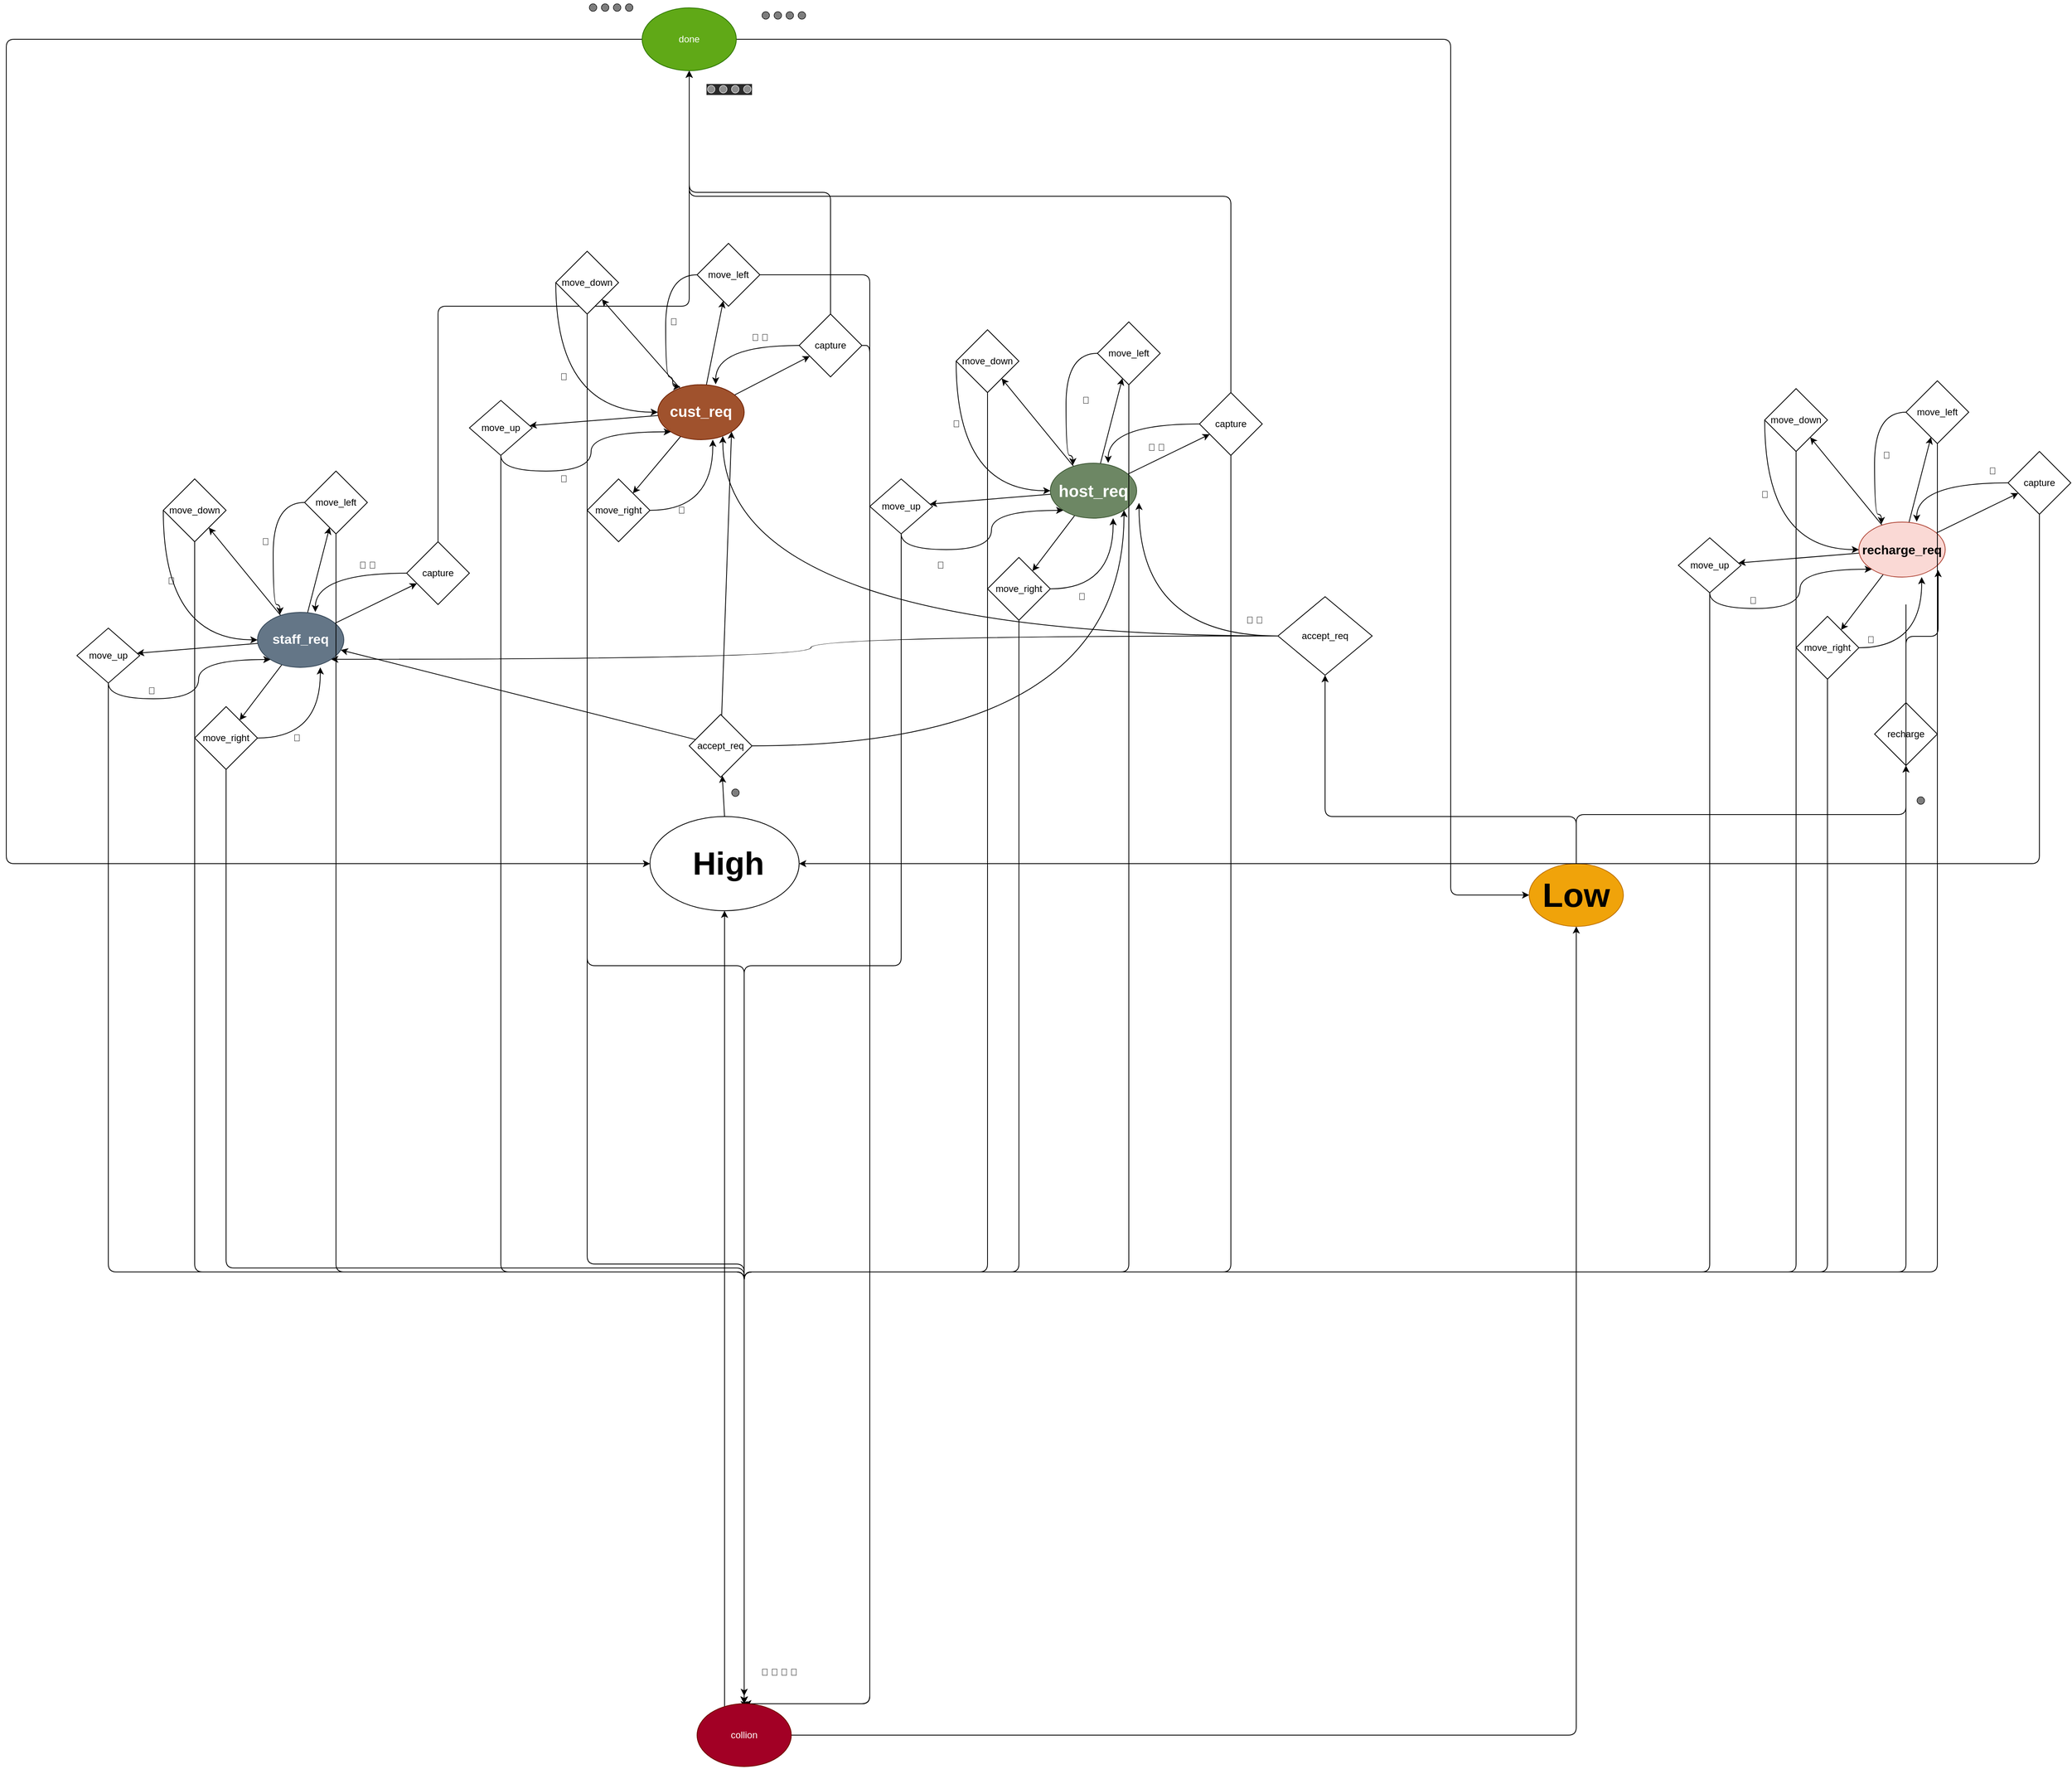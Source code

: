 <mxfile>
    <diagram id="jGs4HV_QDcYjjHI7DaTh" name="Page-1">
        <mxGraphModel dx="1096" dy="1352" grid="1" gridSize="10" guides="1" tooltips="1" connect="1" arrows="1" fold="1" page="1" pageScale="1" pageWidth="850" pageHeight="1100" math="0" shadow="0">
            <root>
                <mxCell id="0"/>
                <mxCell id="1" parent="0"/>
                <mxCell id="4" style="edgeStyle=none;html=1;exitX=0.5;exitY=0;exitDx=0;exitDy=0;" edge="1" parent="1" source="2" target="5">
                    <mxGeometry relative="1" as="geometry">
                        <mxPoint x="170" y="100.0" as="targetPoint"/>
                    </mxGeometry>
                </mxCell>
                <mxCell id="2" value="" style="ellipse;whiteSpace=wrap;html=1;" vertex="1" parent="1">
                    <mxGeometry x="70" y="140" width="190" height="120" as="geometry"/>
                </mxCell>
                <mxCell id="3" value="&lt;b&gt;&lt;font style=&quot;font-size: 41px&quot;&gt;High&lt;/font&gt;&lt;/b&gt;" style="text;html=1;strokeColor=none;fillColor=none;align=center;verticalAlign=middle;whiteSpace=wrap;rounded=0;" vertex="1" parent="1">
                    <mxGeometry x="150" y="190" width="40" height="20" as="geometry"/>
                </mxCell>
                <mxCell id="6" style="edgeStyle=none;html=1;" edge="1" parent="1" source="5" target="7">
                    <mxGeometry relative="1" as="geometry">
                        <mxPoint x="80" y="-10.0" as="targetPoint"/>
                    </mxGeometry>
                </mxCell>
                <mxCell id="8" style="edgeStyle=orthogonalEdgeStyle;html=1;curved=1;entryX=1;entryY=1;entryDx=0;entryDy=0;" edge="1" parent="1" source="5" target="53">
                    <mxGeometry relative="1" as="geometry">
                        <mxPoint x="700" y="-110" as="targetPoint"/>
                    </mxGeometry>
                </mxCell>
                <mxCell id="10" style="edgeStyle=none;html=1;entryX=1;entryY=1;entryDx=0;entryDy=0;" edge="1" parent="1" source="5" target="37">
                    <mxGeometry relative="1" as="geometry">
                        <mxPoint x="170" y="10" as="targetPoint"/>
                    </mxGeometry>
                </mxCell>
                <mxCell id="5" value="accept_req" style="rhombus;whiteSpace=wrap;html=1;" vertex="1" parent="1">
                    <mxGeometry x="120" y="10" width="80" height="80" as="geometry"/>
                </mxCell>
                <mxCell id="12" style="edgeStyle=none;html=1;" edge="1" parent="1" source="7" target="13">
                    <mxGeometry relative="1" as="geometry">
                        <mxPoint x="-530" y="-90.0" as="targetPoint"/>
                    </mxGeometry>
                </mxCell>
                <mxCell id="14" style="edgeStyle=none;html=1;" edge="1" parent="1" source="7" target="15">
                    <mxGeometry relative="1" as="geometry">
                        <mxPoint x="-500" y="-200.0" as="targetPoint"/>
                    </mxGeometry>
                </mxCell>
                <mxCell id="16" style="edgeStyle=none;html=1;" edge="1" parent="1" source="7" target="17">
                    <mxGeometry relative="1" as="geometry">
                        <mxPoint x="-375" y="-200.0" as="targetPoint"/>
                    </mxGeometry>
                </mxCell>
                <mxCell id="19" style="edgeStyle=none;html=1;" edge="1" parent="1" source="7" target="20">
                    <mxGeometry relative="1" as="geometry">
                        <mxPoint x="-400" y="2.274e-13" as="targetPoint"/>
                    </mxGeometry>
                </mxCell>
                <mxCell id="21" style="edgeStyle=none;html=1;" edge="1" parent="1" source="7" target="22">
                    <mxGeometry relative="1" as="geometry">
                        <mxPoint x="-350" y="-220.0" as="targetPoint"/>
                    </mxGeometry>
                </mxCell>
                <mxCell id="7" value="&lt;b&gt;&lt;font style=&quot;font-size: 17px&quot;&gt;staff_req&lt;/font&gt;&lt;/b&gt;" style="ellipse;whiteSpace=wrap;html=1;fillColor=#647687;strokeColor=#314354;fontColor=#ffffff;" vertex="1" parent="1">
                    <mxGeometry x="-430" y="-120" width="110" height="70" as="geometry"/>
                </mxCell>
                <mxCell id="31" style="edgeStyle=orthogonalEdgeStyle;curved=1;html=1;" edge="1" parent="1" source="13" target="7">
                    <mxGeometry relative="1" as="geometry">
                        <Array as="points">
                            <mxPoint x="-620" y="-10"/>
                            <mxPoint x="-505" y="-10"/>
                            <mxPoint x="-505" y="-60"/>
                        </Array>
                    </mxGeometry>
                </mxCell>
                <mxCell id="67" style="edgeStyle=elbowEdgeStyle;html=1;entryX=0.5;entryY=1;entryDx=0;entryDy=0;elbow=vertical;" edge="1" parent="1" source="13" target="65">
                    <mxGeometry relative="1" as="geometry">
                        <Array as="points">
                            <mxPoint x="-550" y="720"/>
                        </Array>
                    </mxGeometry>
                </mxCell>
                <mxCell id="13" value="move_up" style="rhombus;whiteSpace=wrap;html=1;" vertex="1" parent="1">
                    <mxGeometry x="-660" y="-100" width="80" height="70" as="geometry"/>
                </mxCell>
                <mxCell id="30" style="edgeStyle=orthogonalEdgeStyle;curved=1;html=1;entryX=0;entryY=0.5;entryDx=0;entryDy=0;" edge="1" parent="1" source="15" target="7">
                    <mxGeometry relative="1" as="geometry">
                        <Array as="points">
                            <mxPoint x="-550" y="-85"/>
                        </Array>
                    </mxGeometry>
                </mxCell>
                <mxCell id="68" style="edgeStyle=elbowEdgeStyle;elbow=vertical;html=1;entryX=0.5;entryY=1;entryDx=0;entryDy=0;" edge="1" parent="1" source="15" target="65">
                    <mxGeometry relative="1" as="geometry">
                        <mxPoint x="-520" y="-620" as="targetPoint"/>
                        <Array as="points">
                            <mxPoint x="-390" y="720"/>
                        </Array>
                    </mxGeometry>
                </mxCell>
                <mxCell id="15" value="move_down" style="rhombus;whiteSpace=wrap;html=1;" vertex="1" parent="1">
                    <mxGeometry x="-550" y="-290.0" width="80" height="80" as="geometry"/>
                </mxCell>
                <mxCell id="28" style="edgeStyle=orthogonalEdgeStyle;curved=1;html=1;entryX=0.261;entryY=0.036;entryDx=0;entryDy=0;entryPerimeter=0;" edge="1" parent="1" source="17" target="7">
                    <mxGeometry relative="1" as="geometry">
                        <mxPoint x="-430" y="-130" as="targetPoint"/>
                        <Array as="points">
                            <mxPoint x="-410" y="-260"/>
                            <mxPoint x="-410" y="-130"/>
                            <mxPoint x="-401" y="-130"/>
                        </Array>
                    </mxGeometry>
                </mxCell>
                <mxCell id="69" style="edgeStyle=elbowEdgeStyle;elbow=vertical;html=1;entryX=0.5;entryY=1;entryDx=0;entryDy=0;" edge="1" parent="1" source="17" target="65">
                    <mxGeometry relative="1" as="geometry">
                        <mxPoint x="-520" y="-800" as="targetPoint"/>
                        <Array as="points">
                            <mxPoint x="-170" y="720"/>
                        </Array>
                    </mxGeometry>
                </mxCell>
                <mxCell id="17" value="move_left" style="rhombus;whiteSpace=wrap;html=1;" vertex="1" parent="1">
                    <mxGeometry x="-370" y="-300.0" width="80" height="80" as="geometry"/>
                </mxCell>
                <mxCell id="25" style="edgeStyle=orthogonalEdgeStyle;curved=1;html=1;" edge="1" parent="1" source="20">
                    <mxGeometry relative="1" as="geometry">
                        <mxPoint x="-350" y="-50" as="targetPoint"/>
                    </mxGeometry>
                </mxCell>
                <mxCell id="71" style="edgeStyle=elbowEdgeStyle;elbow=vertical;html=1;entryX=0.5;entryY=1;entryDx=0;entryDy=0;" edge="1" parent="1" source="20" target="65">
                    <mxGeometry relative="1" as="geometry"/>
                </mxCell>
                <mxCell id="20" value="move_right" style="rhombus;whiteSpace=wrap;html=1;" vertex="1" parent="1">
                    <mxGeometry x="-510" y="2.274e-13" width="80" height="80" as="geometry"/>
                </mxCell>
                <mxCell id="26" style="edgeStyle=orthogonalEdgeStyle;curved=1;html=1;entryX=0.67;entryY=-0.007;entryDx=0;entryDy=0;entryPerimeter=0;" edge="1" parent="1" source="22" target="7">
                    <mxGeometry relative="1" as="geometry">
                        <mxPoint x="-380" y="-130" as="targetPoint"/>
                    </mxGeometry>
                </mxCell>
                <mxCell id="72" style="edgeStyle=elbowEdgeStyle;elbow=vertical;html=1;entryX=0.5;entryY=1;entryDx=0;entryDy=0;" edge="1" parent="1" source="22" target="64">
                    <mxGeometry relative="1" as="geometry"/>
                </mxCell>
                <mxCell id="22" value="capture" style="rhombus;whiteSpace=wrap;html=1;" vertex="1" parent="1">
                    <mxGeometry x="-240" y="-210.0" width="80" height="80" as="geometry"/>
                </mxCell>
                <mxCell id="32" style="edgeStyle=none;html=1;" edge="1" parent="1" source="37" target="39">
                    <mxGeometry relative="1" as="geometry">
                        <mxPoint x="-30" y="-380.0" as="targetPoint"/>
                    </mxGeometry>
                </mxCell>
                <mxCell id="33" style="edgeStyle=none;html=1;" edge="1" parent="1" source="37" target="41">
                    <mxGeometry relative="1" as="geometry">
                        <mxPoint y="-490.0" as="targetPoint"/>
                    </mxGeometry>
                </mxCell>
                <mxCell id="34" style="edgeStyle=none;html=1;" edge="1" parent="1" source="37" target="43">
                    <mxGeometry relative="1" as="geometry">
                        <mxPoint x="125" y="-490.0" as="targetPoint"/>
                    </mxGeometry>
                </mxCell>
                <mxCell id="35" style="edgeStyle=none;html=1;" edge="1" parent="1" source="37" target="45">
                    <mxGeometry relative="1" as="geometry">
                        <mxPoint x="100" y="-290.0" as="targetPoint"/>
                    </mxGeometry>
                </mxCell>
                <mxCell id="36" style="edgeStyle=none;html=1;" edge="1" parent="1" source="37" target="47">
                    <mxGeometry relative="1" as="geometry">
                        <mxPoint x="150" y="-510.0" as="targetPoint"/>
                    </mxGeometry>
                </mxCell>
                <mxCell id="37" value="&lt;font style=&quot;font-size: 19px&quot;&gt;&lt;b&gt;cust_req&lt;/b&gt;&lt;/font&gt;" style="ellipse;whiteSpace=wrap;html=1;fillColor=#a0522d;strokeColor=#6D1F00;fontColor=#ffffff;" vertex="1" parent="1">
                    <mxGeometry x="80" y="-410" width="110" height="70" as="geometry"/>
                </mxCell>
                <mxCell id="38" style="edgeStyle=orthogonalEdgeStyle;curved=1;html=1;" edge="1" parent="1" source="39" target="37">
                    <mxGeometry relative="1" as="geometry">
                        <Array as="points">
                            <mxPoint x="-120" y="-300"/>
                            <mxPoint x="-5" y="-300"/>
                            <mxPoint x="-5" y="-350"/>
                        </Array>
                    </mxGeometry>
                </mxCell>
                <mxCell id="76" style="edgeStyle=elbowEdgeStyle;elbow=vertical;html=1;entryX=0.5;entryY=0;entryDx=0;entryDy=0;" edge="1" parent="1" source="39" target="65">
                    <mxGeometry relative="1" as="geometry">
                        <Array as="points">
                            <mxPoint x="-50" y="720"/>
                        </Array>
                    </mxGeometry>
                </mxCell>
                <mxCell id="39" value="move_up" style="rhombus;whiteSpace=wrap;html=1;" vertex="1" parent="1">
                    <mxGeometry x="-160" y="-390" width="80" height="70" as="geometry"/>
                </mxCell>
                <mxCell id="40" style="edgeStyle=orthogonalEdgeStyle;curved=1;html=1;entryX=0;entryY=0.5;entryDx=0;entryDy=0;" edge="1" parent="1" source="41" target="37">
                    <mxGeometry relative="1" as="geometry">
                        <Array as="points">
                            <mxPoint x="-50" y="-375"/>
                        </Array>
                    </mxGeometry>
                </mxCell>
                <mxCell id="77" style="edgeStyle=elbowEdgeStyle;elbow=vertical;html=1;entryX=0.5;entryY=0;entryDx=0;entryDy=0;" edge="1" parent="1" source="41" target="65">
                    <mxGeometry relative="1" as="geometry">
                        <Array as="points">
                            <mxPoint x="100" y="710"/>
                        </Array>
                    </mxGeometry>
                </mxCell>
                <mxCell id="41" value="move_down" style="rhombus;whiteSpace=wrap;html=1;" vertex="1" parent="1">
                    <mxGeometry x="-50" y="-580.0" width="80" height="80" as="geometry"/>
                </mxCell>
                <mxCell id="42" style="edgeStyle=orthogonalEdgeStyle;curved=1;html=1;entryX=0.261;entryY=0.036;entryDx=0;entryDy=0;entryPerimeter=0;" edge="1" parent="1" source="43" target="37">
                    <mxGeometry relative="1" as="geometry">
                        <mxPoint x="70" y="-420" as="targetPoint"/>
                        <Array as="points">
                            <mxPoint x="90" y="-550"/>
                            <mxPoint x="90" y="-420"/>
                            <mxPoint x="99" y="-420"/>
                        </Array>
                    </mxGeometry>
                </mxCell>
                <mxCell id="79" style="edgeStyle=elbowEdgeStyle;elbow=vertical;html=1;entryX=0.5;entryY=0;entryDx=0;entryDy=0;" edge="1" parent="1" source="43" target="65">
                    <mxGeometry relative="1" as="geometry">
                        <Array as="points">
                            <mxPoint x="350" y="430"/>
                            <mxPoint x="270" y="300"/>
                            <mxPoint x="250" y="470"/>
                            <mxPoint x="190" y="280"/>
                        </Array>
                    </mxGeometry>
                </mxCell>
                <mxCell id="43" value="move_left" style="rhombus;whiteSpace=wrap;html=1;" vertex="1" parent="1">
                    <mxGeometry x="130" y="-590.0" width="80" height="80" as="geometry"/>
                </mxCell>
                <mxCell id="44" style="edgeStyle=orthogonalEdgeStyle;curved=1;html=1;" edge="1" parent="1" source="45">
                    <mxGeometry relative="1" as="geometry">
                        <mxPoint x="150" y="-340.0" as="targetPoint"/>
                    </mxGeometry>
                </mxCell>
                <mxCell id="75" style="edgeStyle=elbowEdgeStyle;elbow=vertical;html=1;entryX=0.5;entryY=0;entryDx=0;entryDy=0;" edge="1" parent="1" source="45" target="65">
                    <mxGeometry relative="1" as="geometry">
                        <Array as="points">
                            <mxPoint x="-10" y="330"/>
                            <mxPoint x="110" y="720"/>
                        </Array>
                    </mxGeometry>
                </mxCell>
                <mxCell id="45" value="move_right" style="rhombus;whiteSpace=wrap;html=1;" vertex="1" parent="1">
                    <mxGeometry x="-10" y="-290.0" width="80" height="80" as="geometry"/>
                </mxCell>
                <mxCell id="46" style="edgeStyle=orthogonalEdgeStyle;curved=1;html=1;entryX=0.67;entryY=-0.007;entryDx=0;entryDy=0;entryPerimeter=0;" edge="1" parent="1" source="47" target="37">
                    <mxGeometry relative="1" as="geometry">
                        <mxPoint x="120" y="-420" as="targetPoint"/>
                    </mxGeometry>
                </mxCell>
                <mxCell id="73" style="edgeStyle=elbowEdgeStyle;elbow=vertical;html=1;entryX=0.5;entryY=1;entryDx=0;entryDy=0;" edge="1" parent="1" source="47" target="64">
                    <mxGeometry relative="1" as="geometry"/>
                </mxCell>
                <mxCell id="80" style="edgeStyle=elbowEdgeStyle;elbow=vertical;html=1;entryX=0.5;entryY=0;entryDx=0;entryDy=0;" edge="1" parent="1" source="47" target="65">
                    <mxGeometry relative="1" as="geometry">
                        <Array as="points">
                            <mxPoint x="350" y="410"/>
                            <mxPoint x="290" y="720"/>
                        </Array>
                    </mxGeometry>
                </mxCell>
                <mxCell id="47" value="capture" style="rhombus;whiteSpace=wrap;html=1;" vertex="1" parent="1">
                    <mxGeometry x="260" y="-500.0" width="80" height="80" as="geometry"/>
                </mxCell>
                <mxCell id="48" style="edgeStyle=none;html=1;" edge="1" parent="1" source="53" target="55">
                    <mxGeometry relative="1" as="geometry">
                        <mxPoint x="480" y="-280.0" as="targetPoint"/>
                    </mxGeometry>
                </mxCell>
                <mxCell id="49" style="edgeStyle=none;html=1;" edge="1" parent="1" source="53" target="57">
                    <mxGeometry relative="1" as="geometry">
                        <mxPoint x="510" y="-390.0" as="targetPoint"/>
                    </mxGeometry>
                </mxCell>
                <mxCell id="50" style="edgeStyle=none;html=1;" edge="1" parent="1" source="53" target="59">
                    <mxGeometry relative="1" as="geometry">
                        <mxPoint x="635" y="-390.0" as="targetPoint"/>
                    </mxGeometry>
                </mxCell>
                <mxCell id="51" style="edgeStyle=none;html=1;" edge="1" parent="1" source="53" target="61">
                    <mxGeometry relative="1" as="geometry">
                        <mxPoint x="610" y="-190.0" as="targetPoint"/>
                    </mxGeometry>
                </mxCell>
                <mxCell id="52" style="edgeStyle=none;html=1;" edge="1" parent="1" source="53" target="63">
                    <mxGeometry relative="1" as="geometry">
                        <mxPoint x="660" y="-410.0" as="targetPoint"/>
                    </mxGeometry>
                </mxCell>
                <mxCell id="53" value="&lt;font size=&quot;1&quot;&gt;&lt;b style=&quot;font-size: 21px&quot;&gt;host_req&lt;/b&gt;&lt;/font&gt;" style="ellipse;whiteSpace=wrap;html=1;fillColor=#6d8764;strokeColor=#3A5431;fontColor=#ffffff;" vertex="1" parent="1">
                    <mxGeometry x="580" y="-310" width="110" height="70" as="geometry"/>
                </mxCell>
                <mxCell id="54" style="edgeStyle=orthogonalEdgeStyle;curved=1;html=1;" edge="1" parent="1" source="55" target="53">
                    <mxGeometry relative="1" as="geometry">
                        <Array as="points">
                            <mxPoint x="390" y="-200"/>
                            <mxPoint x="505" y="-200"/>
                            <mxPoint x="505" y="-250"/>
                        </Array>
                    </mxGeometry>
                </mxCell>
                <mxCell id="81" style="edgeStyle=elbowEdgeStyle;elbow=vertical;html=1;" edge="1" parent="1" source="55">
                    <mxGeometry relative="1" as="geometry">
                        <mxPoint x="190" y="1275.555" as="targetPoint"/>
                        <Array as="points">
                            <mxPoint x="230" y="330"/>
                            <mxPoint x="350" y="290"/>
                            <mxPoint x="250" y="510"/>
                            <mxPoint x="290" y="720"/>
                        </Array>
                    </mxGeometry>
                </mxCell>
                <mxCell id="55" value="move_up" style="rhombus;whiteSpace=wrap;html=1;" vertex="1" parent="1">
                    <mxGeometry x="350" y="-290" width="80" height="70" as="geometry"/>
                </mxCell>
                <mxCell id="56" style="edgeStyle=orthogonalEdgeStyle;curved=1;html=1;entryX=0;entryY=0.5;entryDx=0;entryDy=0;" edge="1" parent="1" source="57" target="53">
                    <mxGeometry relative="1" as="geometry">
                        <Array as="points">
                            <mxPoint x="460" y="-275"/>
                        </Array>
                    </mxGeometry>
                </mxCell>
                <mxCell id="83" style="edgeStyle=elbowEdgeStyle;elbow=vertical;html=1;entryX=0.5;entryY=0;entryDx=0;entryDy=0;" edge="1" parent="1" source="57" target="65">
                    <mxGeometry relative="1" as="geometry">
                        <Array as="points">
                            <mxPoint x="330" y="720"/>
                        </Array>
                    </mxGeometry>
                </mxCell>
                <mxCell id="57" value="move_down" style="rhombus;whiteSpace=wrap;html=1;" vertex="1" parent="1">
                    <mxGeometry x="460" y="-480.0" width="80" height="80" as="geometry"/>
                </mxCell>
                <mxCell id="58" style="edgeStyle=orthogonalEdgeStyle;curved=1;html=1;entryX=0.261;entryY=0.036;entryDx=0;entryDy=0;entryPerimeter=0;" edge="1" parent="1" source="59" target="53">
                    <mxGeometry relative="1" as="geometry">
                        <mxPoint x="580" y="-320" as="targetPoint"/>
                        <Array as="points">
                            <mxPoint x="600" y="-450"/>
                            <mxPoint x="600" y="-320"/>
                            <mxPoint x="609" y="-320"/>
                        </Array>
                    </mxGeometry>
                </mxCell>
                <mxCell id="84" style="edgeStyle=elbowEdgeStyle;elbow=vertical;html=1;" edge="1" parent="1" source="59" target="65">
                    <mxGeometry relative="1" as="geometry">
                        <Array as="points">
                            <mxPoint x="330" y="720"/>
                        </Array>
                    </mxGeometry>
                </mxCell>
                <mxCell id="59" value="move_left" style="rhombus;whiteSpace=wrap;html=1;" vertex="1" parent="1">
                    <mxGeometry x="640" y="-490.0" width="80" height="80" as="geometry"/>
                </mxCell>
                <mxCell id="60" style="edgeStyle=orthogonalEdgeStyle;curved=1;html=1;" edge="1" parent="1" source="61">
                    <mxGeometry relative="1" as="geometry">
                        <mxPoint x="660" y="-240.0" as="targetPoint"/>
                    </mxGeometry>
                </mxCell>
                <mxCell id="82" style="edgeStyle=elbowEdgeStyle;elbow=vertical;html=1;entryX=0.5;entryY=0;entryDx=0;entryDy=0;" edge="1" parent="1" source="61" target="65">
                    <mxGeometry relative="1" as="geometry">
                        <Array as="points">
                            <mxPoint x="350" y="720"/>
                        </Array>
                    </mxGeometry>
                </mxCell>
                <mxCell id="61" value="move_right" style="rhombus;whiteSpace=wrap;html=1;" vertex="1" parent="1">
                    <mxGeometry x="500" y="-190.0" width="80" height="80" as="geometry"/>
                </mxCell>
                <mxCell id="62" style="edgeStyle=orthogonalEdgeStyle;curved=1;html=1;entryX=0.67;entryY=-0.007;entryDx=0;entryDy=0;entryPerimeter=0;" edge="1" parent="1" source="63" target="53">
                    <mxGeometry relative="1" as="geometry">
                        <mxPoint x="630" y="-320" as="targetPoint"/>
                    </mxGeometry>
                </mxCell>
                <mxCell id="74" style="edgeStyle=elbowEdgeStyle;elbow=vertical;html=1;entryX=0.5;entryY=1;entryDx=0;entryDy=0;" edge="1" parent="1" source="63" target="64">
                    <mxGeometry relative="1" as="geometry">
                        <Array as="points">
                            <mxPoint x="580" y="-650"/>
                        </Array>
                    </mxGeometry>
                </mxCell>
                <mxCell id="85" style="edgeStyle=elbowEdgeStyle;elbow=vertical;html=1;entryX=0.5;entryY=0;entryDx=0;entryDy=0;" edge="1" parent="1" source="63" target="65">
                    <mxGeometry relative="1" as="geometry">
                        <Array as="points">
                            <mxPoint x="310" y="720"/>
                        </Array>
                    </mxGeometry>
                </mxCell>
                <mxCell id="63" value="capture" style="rhombus;whiteSpace=wrap;html=1;" vertex="1" parent="1">
                    <mxGeometry x="770" y="-400.0" width="80" height="80" as="geometry"/>
                </mxCell>
                <mxCell id="172" style="edgeStyle=elbowEdgeStyle;html=1;entryX=0;entryY=0.5;entryDx=0;entryDy=0;rounded=1;" edge="1" parent="1" source="64" target="2">
                    <mxGeometry relative="1" as="geometry">
                        <Array as="points">
                            <mxPoint x="-750" y="-390"/>
                        </Array>
                    </mxGeometry>
                </mxCell>
                <mxCell id="173" style="edgeStyle=elbowEdgeStyle;rounded=1;html=1;entryX=0;entryY=0.5;entryDx=0;entryDy=0;" edge="1" parent="1" source="64" target="87">
                    <mxGeometry relative="1" as="geometry">
                        <Array as="points">
                            <mxPoint x="1090" y="-280"/>
                        </Array>
                    </mxGeometry>
                </mxCell>
                <mxCell id="64" value="done" style="ellipse;whiteSpace=wrap;html=1;fillColor=#60a917;strokeColor=#2D7600;fontColor=#ffffff;" vertex="1" parent="1">
                    <mxGeometry x="60" y="-890" width="120" height="80" as="geometry"/>
                </mxCell>
                <mxCell id="174" style="edgeStyle=elbowEdgeStyle;rounded=1;html=1;entryX=0.5;entryY=1;entryDx=0;entryDy=0;" edge="1" parent="1" source="65" target="87">
                    <mxGeometry relative="1" as="geometry">
                        <Array as="points">
                            <mxPoint x="1250" y="830"/>
                        </Array>
                    </mxGeometry>
                </mxCell>
                <mxCell id="175" style="edgeStyle=elbowEdgeStyle;rounded=1;html=1;entryX=0.5;entryY=1;entryDx=0;entryDy=0;" edge="1" parent="1" source="65" target="2">
                    <mxGeometry relative="1" as="geometry"/>
                </mxCell>
                <mxCell id="65" value="collion" style="ellipse;whiteSpace=wrap;html=1;fillColor=#a20025;strokeColor=#6F0000;fontColor=#ffffff;" vertex="1" parent="1">
                    <mxGeometry x="130" y="1270" width="120" height="80" as="geometry"/>
                </mxCell>
                <mxCell id="88" style="edgeStyle=elbowEdgeStyle;elbow=vertical;html=1;" edge="1" parent="1" source="87" target="89">
                    <mxGeometry relative="1" as="geometry">
                        <mxPoint x="1300" y="40" as="targetPoint"/>
                    </mxGeometry>
                </mxCell>
                <mxCell id="161" style="edgeStyle=elbowEdgeStyle;elbow=vertical;html=1;entryX=0.5;entryY=1;entryDx=0;entryDy=0;" edge="1" parent="1" source="87" target="159">
                    <mxGeometry relative="1" as="geometry">
                        <Array as="points">
                            <mxPoint x="1250" y="140"/>
                        </Array>
                    </mxGeometry>
                </mxCell>
                <mxCell id="87" value="&lt;b&gt;&lt;font style=&quot;font-size: 43px&quot;&gt;Low&lt;/font&gt;&lt;/b&gt;" style="ellipse;whiteSpace=wrap;html=1;fillColor=#f0a30a;strokeColor=#BD7000;fontColor=#000000;" vertex="1" parent="1">
                    <mxGeometry x="1190" y="200" width="120" height="80" as="geometry"/>
                </mxCell>
                <mxCell id="106" style="edgeStyle=elbowEdgeStyle;elbow=vertical;html=1;entryX=0.918;entryY=0.871;entryDx=0;entryDy=0;entryPerimeter=0;" edge="1" parent="1" source="89" target="95">
                    <mxGeometry relative="1" as="geometry"/>
                </mxCell>
                <mxCell id="89" value="recharge" style="rhombus;whiteSpace=wrap;html=1;" vertex="1" parent="1">
                    <mxGeometry x="1630" y="-5" width="80" height="80" as="geometry"/>
                </mxCell>
                <mxCell id="90" style="edgeStyle=none;html=1;" edge="1" parent="1" source="95" target="97">
                    <mxGeometry relative="1" as="geometry">
                        <mxPoint x="1510" y="-205.0" as="targetPoint"/>
                    </mxGeometry>
                </mxCell>
                <mxCell id="91" style="edgeStyle=none;html=1;" edge="1" parent="1" source="95" target="99">
                    <mxGeometry relative="1" as="geometry">
                        <mxPoint x="1540" y="-315.0" as="targetPoint"/>
                    </mxGeometry>
                </mxCell>
                <mxCell id="92" style="edgeStyle=none;html=1;" edge="1" parent="1" source="95" target="101">
                    <mxGeometry relative="1" as="geometry">
                        <mxPoint x="1665" y="-315.0" as="targetPoint"/>
                    </mxGeometry>
                </mxCell>
                <mxCell id="93" style="edgeStyle=none;html=1;" edge="1" parent="1" source="95" target="103">
                    <mxGeometry relative="1" as="geometry">
                        <mxPoint x="1640" y="-115.0" as="targetPoint"/>
                    </mxGeometry>
                </mxCell>
                <mxCell id="94" style="edgeStyle=none;html=1;" edge="1" parent="1" source="95" target="105">
                    <mxGeometry relative="1" as="geometry">
                        <mxPoint x="1690" y="-335.0" as="targetPoint"/>
                    </mxGeometry>
                </mxCell>
                <mxCell id="95" value="&lt;b&gt;&lt;font style=&quot;font-size: 16px&quot;&gt;recharge_req&lt;/font&gt;&lt;/b&gt;" style="ellipse;whiteSpace=wrap;html=1;fillColor=#fad9d5;strokeColor=#ae4132;" vertex="1" parent="1">
                    <mxGeometry x="1610" y="-235" width="110" height="70" as="geometry"/>
                </mxCell>
                <mxCell id="96" style="edgeStyle=orthogonalEdgeStyle;curved=1;html=1;" edge="1" parent="1" source="97" target="95">
                    <mxGeometry relative="1" as="geometry">
                        <Array as="points">
                            <mxPoint x="1420" y="-125"/>
                            <mxPoint x="1535" y="-125"/>
                            <mxPoint x="1535" y="-175"/>
                        </Array>
                    </mxGeometry>
                </mxCell>
                <mxCell id="163" style="edgeStyle=elbowEdgeStyle;elbow=vertical;html=1;entryX=0.5;entryY=0;entryDx=0;entryDy=0;" edge="1" parent="1" source="97" target="65">
                    <mxGeometry relative="1" as="geometry">
                        <Array as="points">
                            <mxPoint x="680" y="720"/>
                        </Array>
                    </mxGeometry>
                </mxCell>
                <mxCell id="97" value="move_up" style="rhombus;whiteSpace=wrap;html=1;" vertex="1" parent="1">
                    <mxGeometry x="1380" y="-215" width="80" height="70" as="geometry"/>
                </mxCell>
                <mxCell id="98" style="edgeStyle=orthogonalEdgeStyle;curved=1;html=1;entryX=0;entryY=0.5;entryDx=0;entryDy=0;" edge="1" parent="1" source="99" target="95">
                    <mxGeometry relative="1" as="geometry">
                        <Array as="points">
                            <mxPoint x="1490" y="-200"/>
                        </Array>
                    </mxGeometry>
                </mxCell>
                <mxCell id="166" style="edgeStyle=elbowEdgeStyle;elbow=vertical;html=1;entryX=0.5;entryY=0;entryDx=0;entryDy=0;" edge="1" parent="1" source="99" target="65">
                    <mxGeometry relative="1" as="geometry">
                        <Array as="points">
                            <mxPoint x="760" y="720"/>
                        </Array>
                    </mxGeometry>
                </mxCell>
                <mxCell id="99" value="move_down" style="rhombus;whiteSpace=wrap;html=1;" vertex="1" parent="1">
                    <mxGeometry x="1490" y="-405.0" width="80" height="80" as="geometry"/>
                </mxCell>
                <mxCell id="100" style="edgeStyle=orthogonalEdgeStyle;curved=1;html=1;entryX=0.261;entryY=0.036;entryDx=0;entryDy=0;entryPerimeter=0;" edge="1" parent="1" source="101" target="95">
                    <mxGeometry relative="1" as="geometry">
                        <mxPoint x="1610" y="-245" as="targetPoint"/>
                        <Array as="points">
                            <mxPoint x="1630" y="-375"/>
                            <mxPoint x="1630" y="-245"/>
                            <mxPoint x="1639" y="-245"/>
                        </Array>
                    </mxGeometry>
                </mxCell>
                <mxCell id="167" style="edgeStyle=elbowEdgeStyle;elbow=vertical;html=1;entryX=0.5;entryY=0;entryDx=0;entryDy=0;" edge="1" parent="1" source="101" target="65">
                    <mxGeometry relative="1" as="geometry">
                        <Array as="points">
                            <mxPoint x="630" y="720"/>
                        </Array>
                    </mxGeometry>
                </mxCell>
                <mxCell id="101" value="move_left" style="rhombus;whiteSpace=wrap;html=1;" vertex="1" parent="1">
                    <mxGeometry x="1670" y="-415.0" width="80" height="80" as="geometry"/>
                </mxCell>
                <mxCell id="102" style="edgeStyle=orthogonalEdgeStyle;curved=1;html=1;" edge="1" parent="1" source="103">
                    <mxGeometry relative="1" as="geometry">
                        <mxPoint x="1690" y="-165.0" as="targetPoint"/>
                    </mxGeometry>
                </mxCell>
                <mxCell id="164" style="edgeStyle=elbowEdgeStyle;elbow=vertical;html=1;" edge="1" parent="1" source="103">
                    <mxGeometry relative="1" as="geometry">
                        <mxPoint x="190" y="1270" as="targetPoint"/>
                        <Array as="points">
                            <mxPoint x="690" y="720"/>
                        </Array>
                    </mxGeometry>
                </mxCell>
                <mxCell id="103" value="move_right" style="rhombus;whiteSpace=wrap;html=1;" vertex="1" parent="1">
                    <mxGeometry x="1530" y="-115.0" width="80" height="80" as="geometry"/>
                </mxCell>
                <mxCell id="104" style="edgeStyle=orthogonalEdgeStyle;curved=1;html=1;entryX=0.67;entryY=-0.007;entryDx=0;entryDy=0;entryPerimeter=0;" edge="1" parent="1" source="105" target="95">
                    <mxGeometry relative="1" as="geometry">
                        <mxPoint x="1660" y="-245" as="targetPoint"/>
                    </mxGeometry>
                </mxCell>
                <mxCell id="162" style="edgeStyle=elbowEdgeStyle;elbow=vertical;html=1;entryX=1;entryY=0.5;entryDx=0;entryDy=0;" edge="1" parent="1" source="105" target="2">
                    <mxGeometry relative="1" as="geometry">
                        <Array as="points">
                            <mxPoint x="360" y="200"/>
                            <mxPoint x="880" y="310"/>
                        </Array>
                    </mxGeometry>
                </mxCell>
                <mxCell id="105" value="capture" style="rhombus;whiteSpace=wrap;html=1;" vertex="1" parent="1">
                    <mxGeometry x="1800" y="-325.0" width="80" height="80" as="geometry"/>
                </mxCell>
                <mxCell id="168" style="edgeStyle=elbowEdgeStyle;elbow=vertical;html=1;" edge="1" parent="1">
                    <mxGeometry relative="1" as="geometry">
                        <mxPoint x="190" y="1260" as="targetPoint"/>
                        <mxPoint x="1670" y="-130.17" as="sourcePoint"/>
                        <Array as="points">
                            <mxPoint x="470" y="720"/>
                        </Array>
                    </mxGeometry>
                </mxCell>
                <mxCell id="169" style="edgeStyle=orthogonalEdgeStyle;elbow=vertical;html=1;entryX=1.027;entryY=0.721;entryDx=0;entryDy=0;entryPerimeter=0;curved=1;" edge="1" parent="1" source="159" target="53">
                    <mxGeometry relative="1" as="geometry"/>
                </mxCell>
                <mxCell id="170" style="edgeStyle=orthogonalEdgeStyle;curved=1;html=1;entryX=0.752;entryY=0.936;entryDx=0;entryDy=0;entryPerimeter=0;" edge="1" parent="1" source="159" target="37">
                    <mxGeometry relative="1" as="geometry"/>
                </mxCell>
                <mxCell id="171" style="edgeStyle=orthogonalEdgeStyle;curved=1;html=1;entryX=1;entryY=1;entryDx=0;entryDy=0;" edge="1" parent="1" source="159" target="7">
                    <mxGeometry relative="1" as="geometry"/>
                </mxCell>
                <mxCell id="159" value="accept_req" style="rhombus;whiteSpace=wrap;html=1;" vertex="1" parent="1">
                    <mxGeometry x="870" y="-140" width="120" height="100" as="geometry"/>
                </mxCell>
                <mxCell id="176" value="🔻&amp;nbsp;🔻&amp;nbsp;🔻&amp;nbsp;🔻" style="text;html=1;strokeColor=none;fillColor=none;align=center;verticalAlign=middle;whiteSpace=wrap;rounded=0;" vertex="1" parent="1">
                    <mxGeometry x="200" y="1220" width="70" height="20" as="geometry"/>
                </mxCell>
                <mxCell id="177" value="&lt;span&gt;🔻&lt;/span&gt;" style="text;html=1;align=center;verticalAlign=middle;resizable=0;points=[];autosize=1;strokeColor=none;" vertex="1" parent="1">
                    <mxGeometry x="-395" y="30" width="30" height="20" as="geometry"/>
                </mxCell>
                <mxCell id="178" value="&lt;span&gt;🔻&lt;/span&gt;" style="text;html=1;align=center;verticalAlign=middle;resizable=0;points=[];autosize=1;strokeColor=none;" vertex="1" parent="1">
                    <mxGeometry x="-580" y="-30" width="30" height="20" as="geometry"/>
                </mxCell>
                <mxCell id="179" value="&lt;span&gt;🔻&lt;/span&gt;" style="text;html=1;align=center;verticalAlign=middle;resizable=0;points=[];autosize=1;strokeColor=none;" vertex="1" parent="1">
                    <mxGeometry x="-555" y="-170" width="30" height="20" as="geometry"/>
                </mxCell>
                <mxCell id="180" value="&lt;span&gt;🔻&lt;/span&gt;" style="text;html=1;align=center;verticalAlign=middle;resizable=0;points=[];autosize=1;strokeColor=none;" vertex="1" parent="1">
                    <mxGeometry x="-435" y="-220" width="30" height="20" as="geometry"/>
                </mxCell>
                <mxCell id="181" value="&lt;span&gt;🔻&lt;/span&gt;&lt;span&gt;&amp;nbsp;🔻&lt;/span&gt;" style="text;html=1;align=center;verticalAlign=middle;resizable=0;points=[];autosize=1;strokeColor=none;" vertex="1" parent="1">
                    <mxGeometry x="-315" y="-190" width="50" height="20" as="geometry"/>
                </mxCell>
                <mxCell id="182" value="&lt;span&gt;🔻&lt;/span&gt;" style="text;html=1;align=center;verticalAlign=middle;resizable=0;points=[];autosize=1;strokeColor=none;" vertex="1" parent="1">
                    <mxGeometry x="95" y="-260" width="30" height="20" as="geometry"/>
                </mxCell>
                <mxCell id="183" value="&lt;span&gt;🔻&lt;/span&gt;" style="text;html=1;align=center;verticalAlign=middle;resizable=0;points=[];autosize=1;strokeColor=none;" vertex="1" parent="1">
                    <mxGeometry x="-55" y="-300" width="30" height="20" as="geometry"/>
                </mxCell>
                <mxCell id="184" value="&lt;span&gt;🔻&lt;/span&gt;" style="text;html=1;align=center;verticalAlign=middle;resizable=0;points=[];autosize=1;strokeColor=none;" vertex="1" parent="1">
                    <mxGeometry x="-55" y="-430" width="30" height="20" as="geometry"/>
                </mxCell>
                <mxCell id="185" value="&lt;span&gt;🔻&lt;/span&gt;" style="text;html=1;align=center;verticalAlign=middle;resizable=0;points=[];autosize=1;strokeColor=none;" vertex="1" parent="1">
                    <mxGeometry x="85" y="-500" width="30" height="20" as="geometry"/>
                </mxCell>
                <mxCell id="186" value="&lt;span&gt;🔻&lt;/span&gt;&amp;nbsp;🔻" style="text;html=1;align=center;verticalAlign=middle;resizable=0;points=[];autosize=1;strokeColor=none;" vertex="1" parent="1">
                    <mxGeometry x="185" y="-480" width="50" height="20" as="geometry"/>
                </mxCell>
                <mxCell id="187" value="&lt;span&gt;🔻&lt;/span&gt;" style="text;html=1;align=center;verticalAlign=middle;resizable=0;points=[];autosize=1;strokeColor=none;" vertex="1" parent="1">
                    <mxGeometry x="605" y="-150" width="30" height="20" as="geometry"/>
                </mxCell>
                <mxCell id="189" value="&lt;span&gt;🔻&lt;/span&gt;&lt;span&gt;&amp;nbsp;🔻&lt;/span&gt;" style="text;html=1;align=center;verticalAlign=middle;resizable=0;points=[];autosize=1;strokeColor=none;" vertex="1" parent="1">
                    <mxGeometry x="815" y="-120" width="50" height="20" as="geometry"/>
                </mxCell>
                <mxCell id="190" value="&lt;span&gt;🔻&lt;/span&gt;&amp;nbsp;🔻" style="text;html=1;align=center;verticalAlign=middle;resizable=0;points=[];autosize=1;strokeColor=none;" vertex="1" parent="1">
                    <mxGeometry x="690" y="-340" width="50" height="20" as="geometry"/>
                </mxCell>
                <mxCell id="191" value="&lt;span&gt;🔻&lt;/span&gt;" style="text;html=1;align=center;verticalAlign=middle;resizable=0;points=[];autosize=1;strokeColor=none;" vertex="1" parent="1">
                    <mxGeometry x="610" y="-400" width="30" height="20" as="geometry"/>
                </mxCell>
                <mxCell id="192" value="&lt;span&gt;🔻&lt;/span&gt;" style="text;html=1;align=center;verticalAlign=middle;resizable=0;points=[];autosize=1;strokeColor=none;" vertex="1" parent="1">
                    <mxGeometry x="445" y="-370" width="30" height="20" as="geometry"/>
                </mxCell>
                <mxCell id="193" value="&lt;span&gt;🔻&lt;/span&gt;" style="text;html=1;align=center;verticalAlign=middle;resizable=0;points=[];autosize=1;strokeColor=none;" vertex="1" parent="1">
                    <mxGeometry x="425" y="-190" width="30" height="20" as="geometry"/>
                </mxCell>
                <mxCell id="194" value="&lt;span&gt;🔻&lt;/span&gt;" style="text;html=1;align=center;verticalAlign=middle;resizable=0;points=[];autosize=1;strokeColor=none;" vertex="1" parent="1">
                    <mxGeometry x="1460" y="-145" width="30" height="20" as="geometry"/>
                </mxCell>
                <mxCell id="195" value="&lt;span&gt;🔻&lt;/span&gt;" style="text;html=1;align=center;verticalAlign=middle;resizable=0;points=[];autosize=1;strokeColor=none;" vertex="1" parent="1">
                    <mxGeometry x="1610" y="-95" width="30" height="20" as="geometry"/>
                </mxCell>
                <mxCell id="196" value="&lt;span&gt;🔻&lt;/span&gt;" style="text;html=1;align=center;verticalAlign=middle;resizable=0;points=[];autosize=1;strokeColor=none;" vertex="1" parent="1">
                    <mxGeometry x="1475" y="-280" width="30" height="20" as="geometry"/>
                </mxCell>
                <mxCell id="197" value="&lt;span&gt;🔻&lt;/span&gt;" style="text;html=1;align=center;verticalAlign=middle;resizable=0;points=[];autosize=1;strokeColor=none;" vertex="1" parent="1">
                    <mxGeometry x="1630" y="-330" width="30" height="20" as="geometry"/>
                </mxCell>
                <mxCell id="198" value="&lt;span&gt;🔻&lt;/span&gt;" style="text;html=1;align=center;verticalAlign=middle;resizable=0;points=[];autosize=1;strokeColor=none;" vertex="1" parent="1">
                    <mxGeometry x="1765" y="-310" width="30" height="20" as="geometry"/>
                </mxCell>
                <mxCell id="200" value="🟢&amp;nbsp;🟢&amp;nbsp;🟢&amp;nbsp;🟢" style="text;html=1;align=center;verticalAlign=middle;resizable=0;points=[];autosize=1;strokeColor=none;" vertex="1" parent="1">
                    <mxGeometry x="195" y="-890" width="90" height="20" as="geometry"/>
                </mxCell>
                <mxCell id="201" value="&lt;meta charset=&quot;utf-8&quot;&gt;&lt;span style=&quot;color: rgb(240, 240, 240); font-family: helvetica; font-size: 12px; font-style: normal; font-weight: 400; letter-spacing: normal; text-align: center; text-indent: 0px; text-transform: none; word-spacing: 0px; background-color: rgb(42, 42, 42); display: inline; float: none;&quot;&gt;🟢&amp;nbsp;🟢&amp;nbsp;🟢&amp;nbsp;🟢&lt;/span&gt;" style="text;whiteSpace=wrap;html=1;" vertex="1" parent="1">
                    <mxGeometry x="140" y="-800" width="100" height="30" as="geometry"/>
                </mxCell>
                <mxCell id="202" value="🟢&amp;nbsp;🟢&amp;nbsp;🟢&amp;nbsp;🟢" style="text;html=1;align=center;verticalAlign=middle;resizable=0;points=[];autosize=1;strokeColor=none;" vertex="1" parent="1">
                    <mxGeometry x="-25" y="-900" width="90" height="20" as="geometry"/>
                </mxCell>
                <mxCell id="203" value="🟢&amp;nbsp;" style="text;html=1;align=center;verticalAlign=middle;resizable=0;points=[];autosize=1;strokeColor=none;" vertex="1" parent="1">
                    <mxGeometry x="1675" y="110" width="30" height="20" as="geometry"/>
                </mxCell>
                <mxCell id="204" value="🟢&amp;nbsp;" style="text;html=1;align=center;verticalAlign=middle;resizable=0;points=[];autosize=1;strokeColor=none;" vertex="1" parent="1">
                    <mxGeometry x="165" y="100" width="30" height="20" as="geometry"/>
                </mxCell>
            </root>
        </mxGraphModel>
    </diagram>
</mxfile>